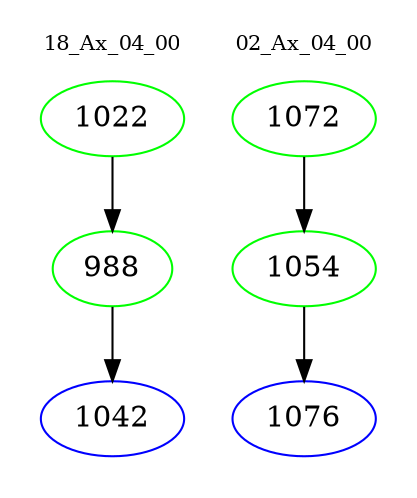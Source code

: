 digraph{
subgraph cluster_0 {
color = white
label = "18_Ax_04_00";
fontsize=10;
T0_1022 [label="1022", color="green"]
T0_1022 -> T0_988 [color="black"]
T0_988 [label="988", color="green"]
T0_988 -> T0_1042 [color="black"]
T0_1042 [label="1042", color="blue"]
}
subgraph cluster_1 {
color = white
label = "02_Ax_04_00";
fontsize=10;
T1_1072 [label="1072", color="green"]
T1_1072 -> T1_1054 [color="black"]
T1_1054 [label="1054", color="green"]
T1_1054 -> T1_1076 [color="black"]
T1_1076 [label="1076", color="blue"]
}
}
